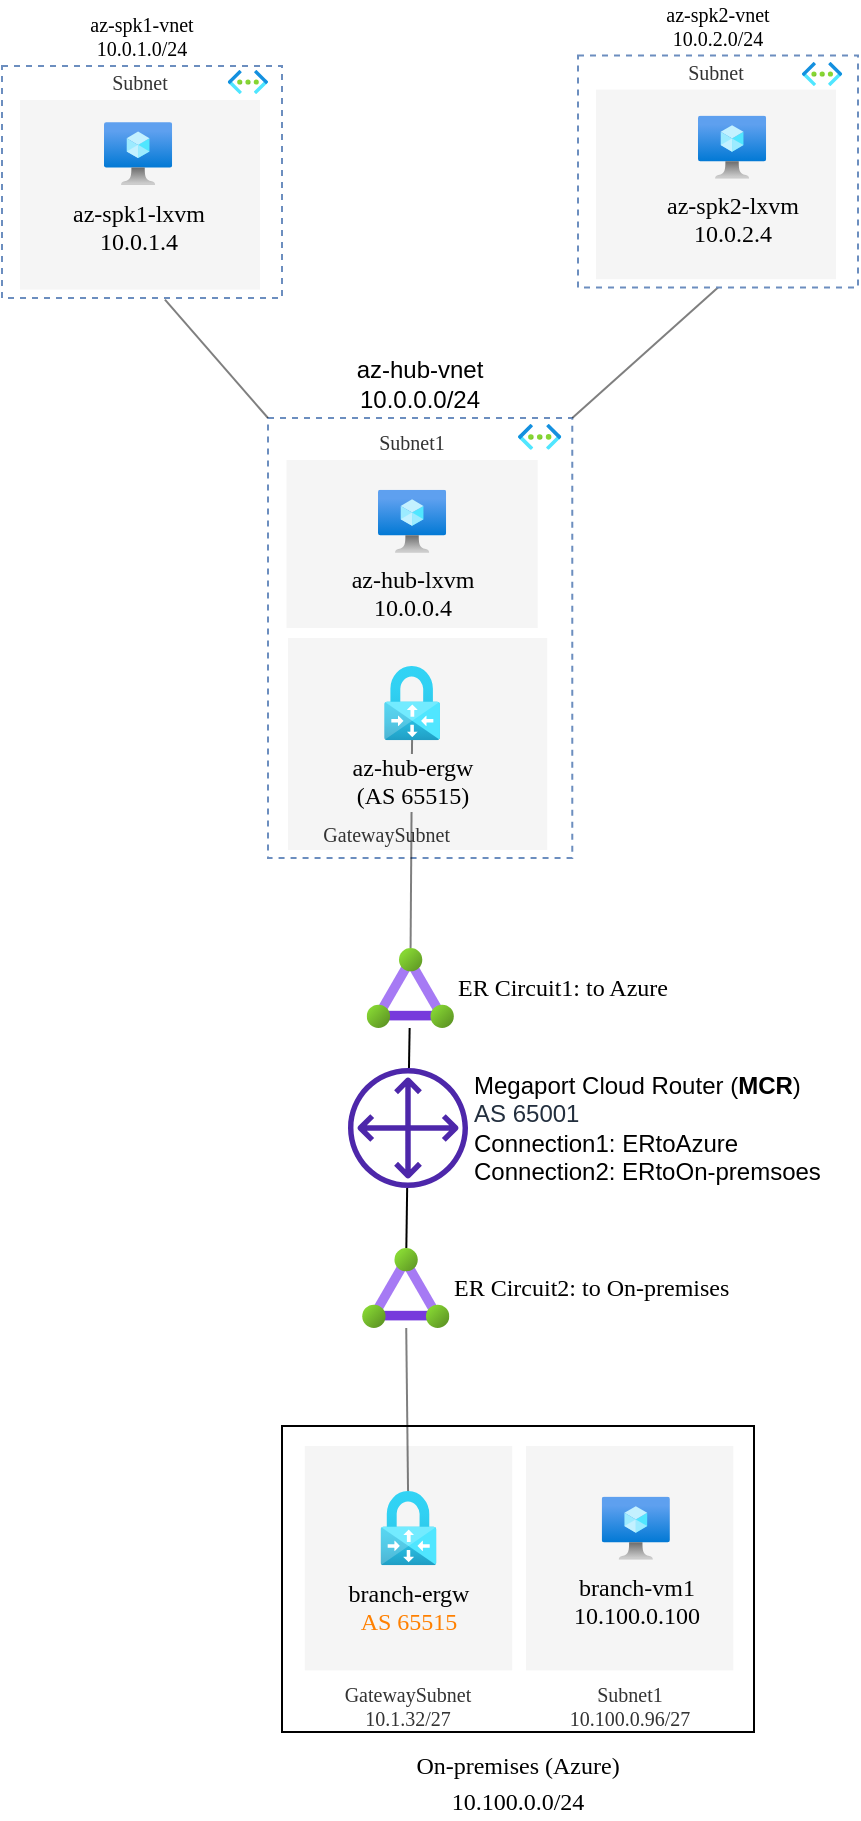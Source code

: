 <mxfile>
    <diagram id="YnsuH4LNzArkPRJicwyz" name="Page-1">
        <mxGraphModel dx="1391" dy="380" grid="0" gridSize="10" guides="1" tooltips="1" connect="1" arrows="1" fold="1" page="1" pageScale="1" pageWidth="850" pageHeight="1100" background="#FFFFFF" math="0" shadow="0">
            <root>
                <mxCell id="0"/>
                <mxCell id="1" parent="0"/>
                <mxCell id="2" value="&lt;font style=&quot;font-size: 12px;&quot;&gt;On-premises (Azure)&lt;br style=&quot;&quot;&gt;10.100.0.0/24&lt;br&gt;&lt;/font&gt;" style="whiteSpace=wrap;html=1;labelBackgroundColor=none;fontFamily=Verdana;fontSize=15;labelPosition=center;verticalLabelPosition=bottom;align=center;verticalAlign=top;" parent="1" vertex="1">
                    <mxGeometry x="313" y="720" width="236" height="153" as="geometry"/>
                </mxCell>
                <mxCell id="3" value="GatewaySubnet&lt;br&gt;10.1.32/27" style="whiteSpace=wrap;html=1;labelBackgroundColor=none;fontFamily=Verdana;fillColor=#f5f5f5;fontColor=#333333;strokeColor=none;fontSize=10;labelPosition=center;verticalLabelPosition=bottom;align=center;verticalAlign=top;" parent="1" vertex="1">
                    <mxGeometry x="324.4" y="730" width="103.69" height="112.19" as="geometry"/>
                </mxCell>
                <mxCell id="4" value="" style="group;fillColor=default;labelPosition=center;verticalLabelPosition=top;align=center;verticalAlign=bottom;container=0;" parent="1" vertex="1" connectable="0">
                    <mxGeometry x="300.55" y="201" width="155" height="250" as="geometry"/>
                </mxCell>
                <mxCell id="5" value="az-hub-vnet&lt;br&gt;10.0.0.0/24" style="whiteSpace=wrap;html=1;fillColor=none;strokeColor=#6c8ebf;dashed=1;labelPosition=center;verticalLabelPosition=top;align=center;verticalAlign=bottom;" parent="1" vertex="1">
                    <mxGeometry x="306" y="216" width="152.14" height="220" as="geometry"/>
                </mxCell>
                <mxCell id="6" value="" style="aspect=fixed;html=1;points=[];align=center;image;fontSize=12;image=img/lib/azure2/networking/Virtual_Networks.svg;dashed=1;" parent="1" vertex="1">
                    <mxGeometry x="430.999" y="219" width="21.641" height="12.92" as="geometry"/>
                </mxCell>
                <mxCell id="7" value="GatewaySubnet" style="whiteSpace=wrap;html=1;labelBackgroundColor=none;fontFamily=Verdana;fillColor=#f5f5f5;fontColor=#333333;strokeColor=none;fontSize=10;labelPosition=left;verticalLabelPosition=bottom;align=right;verticalAlign=top;spacingLeft=0;spacingBottom=0;spacingRight=-63;spacing=-18;" parent="1" vertex="1">
                    <mxGeometry x="316" y="326" width="129.61" height="106" as="geometry"/>
                </mxCell>
                <mxCell id="9" value="Subnet1" style="whiteSpace=wrap;html=1;labelBackgroundColor=none;fontFamily=Verdana;fillColor=#f5f5f5;fontColor=#333333;strokeColor=none;fontSize=10;labelPosition=center;verticalLabelPosition=top;align=center;verticalAlign=bottom;" parent="1" vertex="1">
                    <mxGeometry x="315.27" y="237" width="125.56" height="84" as="geometry"/>
                </mxCell>
                <mxCell id="10" style="edgeStyle=none;html=1;fontFamily=Verdana;fontSize=10;entryX=0.5;entryY=0.917;entryDx=0;entryDy=0;entryPerimeter=0;endArrow=none;endFill=0;opacity=50;startArrow=none;" parent="1" source="37" target="36" edge="1">
                    <mxGeometry relative="1" as="geometry"/>
                </mxCell>
                <mxCell id="11" value="ER Circuit2: to On-premises" style="aspect=fixed;html=1;points=[];align=left;image;fontSize=12;image=img/lib/azure2/networking/ExpressRoute_Circuits.svg;labelBackgroundColor=none;fontFamily=Verdana;fillColor=default;labelPosition=right;verticalLabelPosition=middle;verticalAlign=middle;" parent="1" vertex="1">
                    <mxGeometry x="353.01" y="631" width="43.75" height="40" as="geometry"/>
                </mxCell>
                <mxCell id="12" style="edgeStyle=none;html=1;entryX=0;entryY=0;entryDx=0;entryDy=0;fontFamily=Verdana;fontSize=10;endArrow=none;endFill=0;opacity=50;exitX=0.582;exitY=1.007;exitDx=0;exitDy=0;exitPerimeter=0;" parent="1" source="13" target="5" edge="1">
                    <mxGeometry relative="1" as="geometry">
                        <mxPoint x="250" y="160" as="sourcePoint"/>
                    </mxGeometry>
                </mxCell>
                <mxCell id="13" value="az-spk1-vnet&lt;br&gt;10.0.1.0/24" style="whiteSpace=wrap;html=1;fillColor=none;strokeColor=#6c8ebf;dashed=1;labelBackgroundColor=none;fontFamily=Verdana;fontSize=10;labelPosition=center;verticalLabelPosition=top;align=center;verticalAlign=bottom;" parent="1" vertex="1">
                    <mxGeometry x="173" y="40" width="140" height="116" as="geometry"/>
                </mxCell>
                <mxCell id="14" value="" style="aspect=fixed;html=1;points=[];align=center;image;fontSize=12;image=img/lib/azure2/networking/Virtual_Networks.svg;dashed=1;labelBackgroundColor=none;fontFamily=Verdana;fillColor=default;" parent="1" vertex="1">
                    <mxGeometry x="285.9" y="42" width="20.1" height="12" as="geometry"/>
                </mxCell>
                <mxCell id="15" value="Subnet" style="whiteSpace=wrap;html=1;labelBackgroundColor=none;fontFamily=Verdana;fillColor=#f5f5f5;fontColor=#333333;strokeColor=none;fontSize=10;labelPosition=center;verticalLabelPosition=top;align=center;verticalAlign=bottom;" parent="1" vertex="1">
                    <mxGeometry x="182" y="57" width="120" height="94.79" as="geometry"/>
                </mxCell>
                <mxCell id="16" value="az-spk1-lxvm&lt;br&gt;10.0.1.4" style="aspect=fixed;html=1;points=[];align=center;image;fontSize=12;image=img/lib/azure2/compute/Virtual_Machine.svg;labelBackgroundColor=none;fontFamily=Verdana;fillColor=default;" parent="1" vertex="1">
                    <mxGeometry x="224.001" y="68.0" width="34.087" height="31.617" as="geometry"/>
                </mxCell>
                <mxCell id="17" style="edgeStyle=none;html=1;exitX=0.5;exitY=1;exitDx=0;exitDy=0;entryX=1;entryY=0;entryDx=0;entryDy=0;fontFamily=Verdana;fontSize=10;endArrow=none;endFill=0;opacity=50;" parent="1" source="18" target="5" edge="1">
                    <mxGeometry relative="1" as="geometry"/>
                </mxCell>
                <mxCell id="18" value="az-spk2-vnet&lt;br&gt;10.0.2.0/24" style="whiteSpace=wrap;html=1;fillColor=none;strokeColor=#6c8ebf;dashed=1;labelBackgroundColor=none;fontFamily=Verdana;fontSize=10;labelPosition=center;verticalLabelPosition=top;align=center;verticalAlign=bottom;" parent="1" vertex="1">
                    <mxGeometry x="461" y="34.81" width="140" height="116" as="geometry"/>
                </mxCell>
                <mxCell id="19" value="" style="aspect=fixed;html=1;points=[];align=center;image;fontSize=12;image=img/lib/azure2/networking/Virtual_Networks.svg;dashed=1;labelBackgroundColor=none;fontFamily=Verdana;fillColor=default;" parent="1" vertex="1">
                    <mxGeometry x="573" y="38" width="20.1" height="12" as="geometry"/>
                </mxCell>
                <mxCell id="20" value="Subnet" style="whiteSpace=wrap;html=1;labelBackgroundColor=none;fontFamily=Verdana;fillColor=#f5f5f5;fontColor=#333333;strokeColor=none;fontSize=10;labelPosition=center;verticalLabelPosition=top;align=center;verticalAlign=bottom;" parent="1" vertex="1">
                    <mxGeometry x="470" y="51.81" width="120" height="94.79" as="geometry"/>
                </mxCell>
                <mxCell id="21" value="branch-ergw&lt;br&gt;&lt;font color=&quot;#ff8000&quot;&gt;AS 65515&lt;/font&gt;" style="aspect=fixed;html=1;points=[];align=center;image;fontSize=12;image=img/lib/azure2/networking/Virtual_Network_Gateways.svg;glass=0;dashed=1;dashPattern=8 8;strokeColor=#E6E6E6;fontColor=#000000;fillColor=#CCCCCC;rounded=0;sketch=1;hachureGap=4;jiggle=2;curveFitting=1;fontFamily=Verdana;labelBackgroundColor=none;" parent="1" vertex="1">
                    <mxGeometry x="362.27" y="752.553" width="27.944" height="37.082" as="geometry"/>
                </mxCell>
                <mxCell id="23" value="Subnet1&lt;br&gt;10.100.0.96/27" style="whiteSpace=wrap;html=1;labelBackgroundColor=none;fontFamily=Verdana;fillColor=#f5f5f5;fontColor=#333333;strokeColor=none;fontSize=10;labelPosition=center;verticalLabelPosition=bottom;align=center;verticalAlign=top;" parent="1" vertex="1">
                    <mxGeometry x="434.96" y="730" width="103.69" height="112.19" as="geometry"/>
                </mxCell>
                <mxCell id="26" value="&lt;span style=&quot;font-weight: normal;&quot;&gt;branch-vm1&lt;br&gt;10.100.0.100&lt;/span&gt;" style="aspect=fixed;html=1;points=[];align=center;image;fontSize=12;image=img/lib/azure2/compute/Virtual_Machine.svg;labelBackgroundColor=none;fontFamily=Verdana;fillColor=default;fontStyle=1" parent="1" vertex="1">
                    <mxGeometry x="472.861" y="755.29" width="34.087" height="31.617" as="geometry"/>
                </mxCell>
                <mxCell id="31" value="" style="edgeStyle=none;html=1;strokeColor=default;fontFamily=Verdana;fontSize=10;fontColor=default;endArrow=none;endFill=0;opacity=50;strokeWidth=1;" parent="1" source="21" target="11" edge="1">
                    <mxGeometry relative="1" as="geometry">
                        <mxPoint x="393.191" y="728" as="targetPoint"/>
                    </mxGeometry>
                </mxCell>
                <mxCell id="34" value="az-spk2-lxvm&lt;br&gt;10.0.2.4" style="aspect=fixed;html=1;points=[];align=center;image;fontSize=12;image=img/lib/azure2/compute/Virtual_Machine.svg;labelBackgroundColor=none;fontFamily=Verdana;fillColor=default;" parent="1" vertex="1">
                    <mxGeometry x="521.001" y="64.81" width="34.087" height="31.617" as="geometry"/>
                </mxCell>
                <mxCell id="35" value="az-hub-lxvm&lt;br&gt;10.0.0.4" style="aspect=fixed;html=1;points=[];align=center;image;fontSize=12;image=img/lib/azure2/compute/Virtual_Machine.svg;labelBackgroundColor=none;fontFamily=Verdana;fillColor=default;" parent="1" vertex="1">
                    <mxGeometry x="361.001" y="251.86" width="34.087" height="31.617" as="geometry"/>
                </mxCell>
                <mxCell id="36" value="az-hub-ergw&lt;br&gt;(AS 65515)" style="aspect=fixed;html=1;points=[];align=center;image;fontSize=12;image=img/lib/azure2/networking/Virtual_Network_Gateways.svg;glass=0;dashed=1;dashPattern=8 8;strokeColor=#E6E6E6;fontColor=#000000;fillColor=#CCCCCC;rounded=0;sketch=1;hachureGap=4;jiggle=2;curveFitting=1;fontFamily=Verdana;labelBackgroundColor=#f5f5f5;fontStyle=0" parent="1" vertex="1">
                    <mxGeometry x="364.08" y="340.003" width="27.944" height="37.082" as="geometry"/>
                </mxCell>
                <mxCell id="43" style="edgeStyle=none;html=1;endArrow=none;endFill=0;" parent="1" source="37" target="41" edge="1">
                    <mxGeometry relative="1" as="geometry"/>
                </mxCell>
                <mxCell id="37" value="ER Circuit1: to Azure" style="aspect=fixed;html=1;points=[];align=left;image;fontSize=12;image=img/lib/azure2/networking/ExpressRoute_Circuits.svg;labelBackgroundColor=none;fontFamily=Verdana;fillColor=default;labelPosition=right;verticalLabelPosition=middle;verticalAlign=middle;" parent="1" vertex="1">
                    <mxGeometry x="355.27" y="481" width="43.75" height="40" as="geometry"/>
                </mxCell>
                <mxCell id="44" style="edgeStyle=none;html=1;endArrow=none;endFill=0;" parent="1" source="41" target="11" edge="1">
                    <mxGeometry relative="1" as="geometry">
                        <mxPoint x="386" y="611" as="targetPoint"/>
                    </mxGeometry>
                </mxCell>
                <mxCell id="41" value="&lt;span style=&quot;color: rgb(0, 0, 0);&quot;&gt;Megaport Cloud Router (&lt;b&gt;MCR&lt;/b&gt;)&lt;br&gt;&lt;/span&gt;AS 65001&lt;br style=&quot;border-color: var(--border-color); color: rgb(0, 0, 0);&quot;&gt;&lt;div style=&quot;border-color: var(--border-color); color: rgb(0, 0, 0);&quot;&gt;&lt;span style=&quot;border-color: var(--border-color); background-color: initial;&quot;&gt;Connection1:&amp;nbsp;&lt;/span&gt;&lt;span style=&quot;border-color: var(--border-color); background-color: initial;&quot;&gt;ERtoAzure&lt;/span&gt;&lt;/div&gt;&lt;div style=&quot;border-color: var(--border-color); color: rgb(0, 0, 0);&quot;&gt;&lt;span style=&quot;border-color: var(--border-color); background-color: initial;&quot;&gt;Connection2: ERtoOn-premsoes&lt;/span&gt;&lt;/div&gt;" style="sketch=0;outlineConnect=0;fontColor=#232F3E;gradientColor=none;fillColor=#4D27AA;strokeColor=none;dashed=0;verticalLabelPosition=middle;verticalAlign=middle;align=left;html=1;fontSize=12;fontStyle=0;aspect=fixed;pointerEvents=1;shape=mxgraph.aws4.customer_gateway;spacingLeft=1;labelPosition=right;" parent="1" vertex="1">
                    <mxGeometry x="346" y="541" width="60" height="60" as="geometry"/>
                </mxCell>
            </root>
        </mxGraphModel>
    </diagram>
</mxfile>